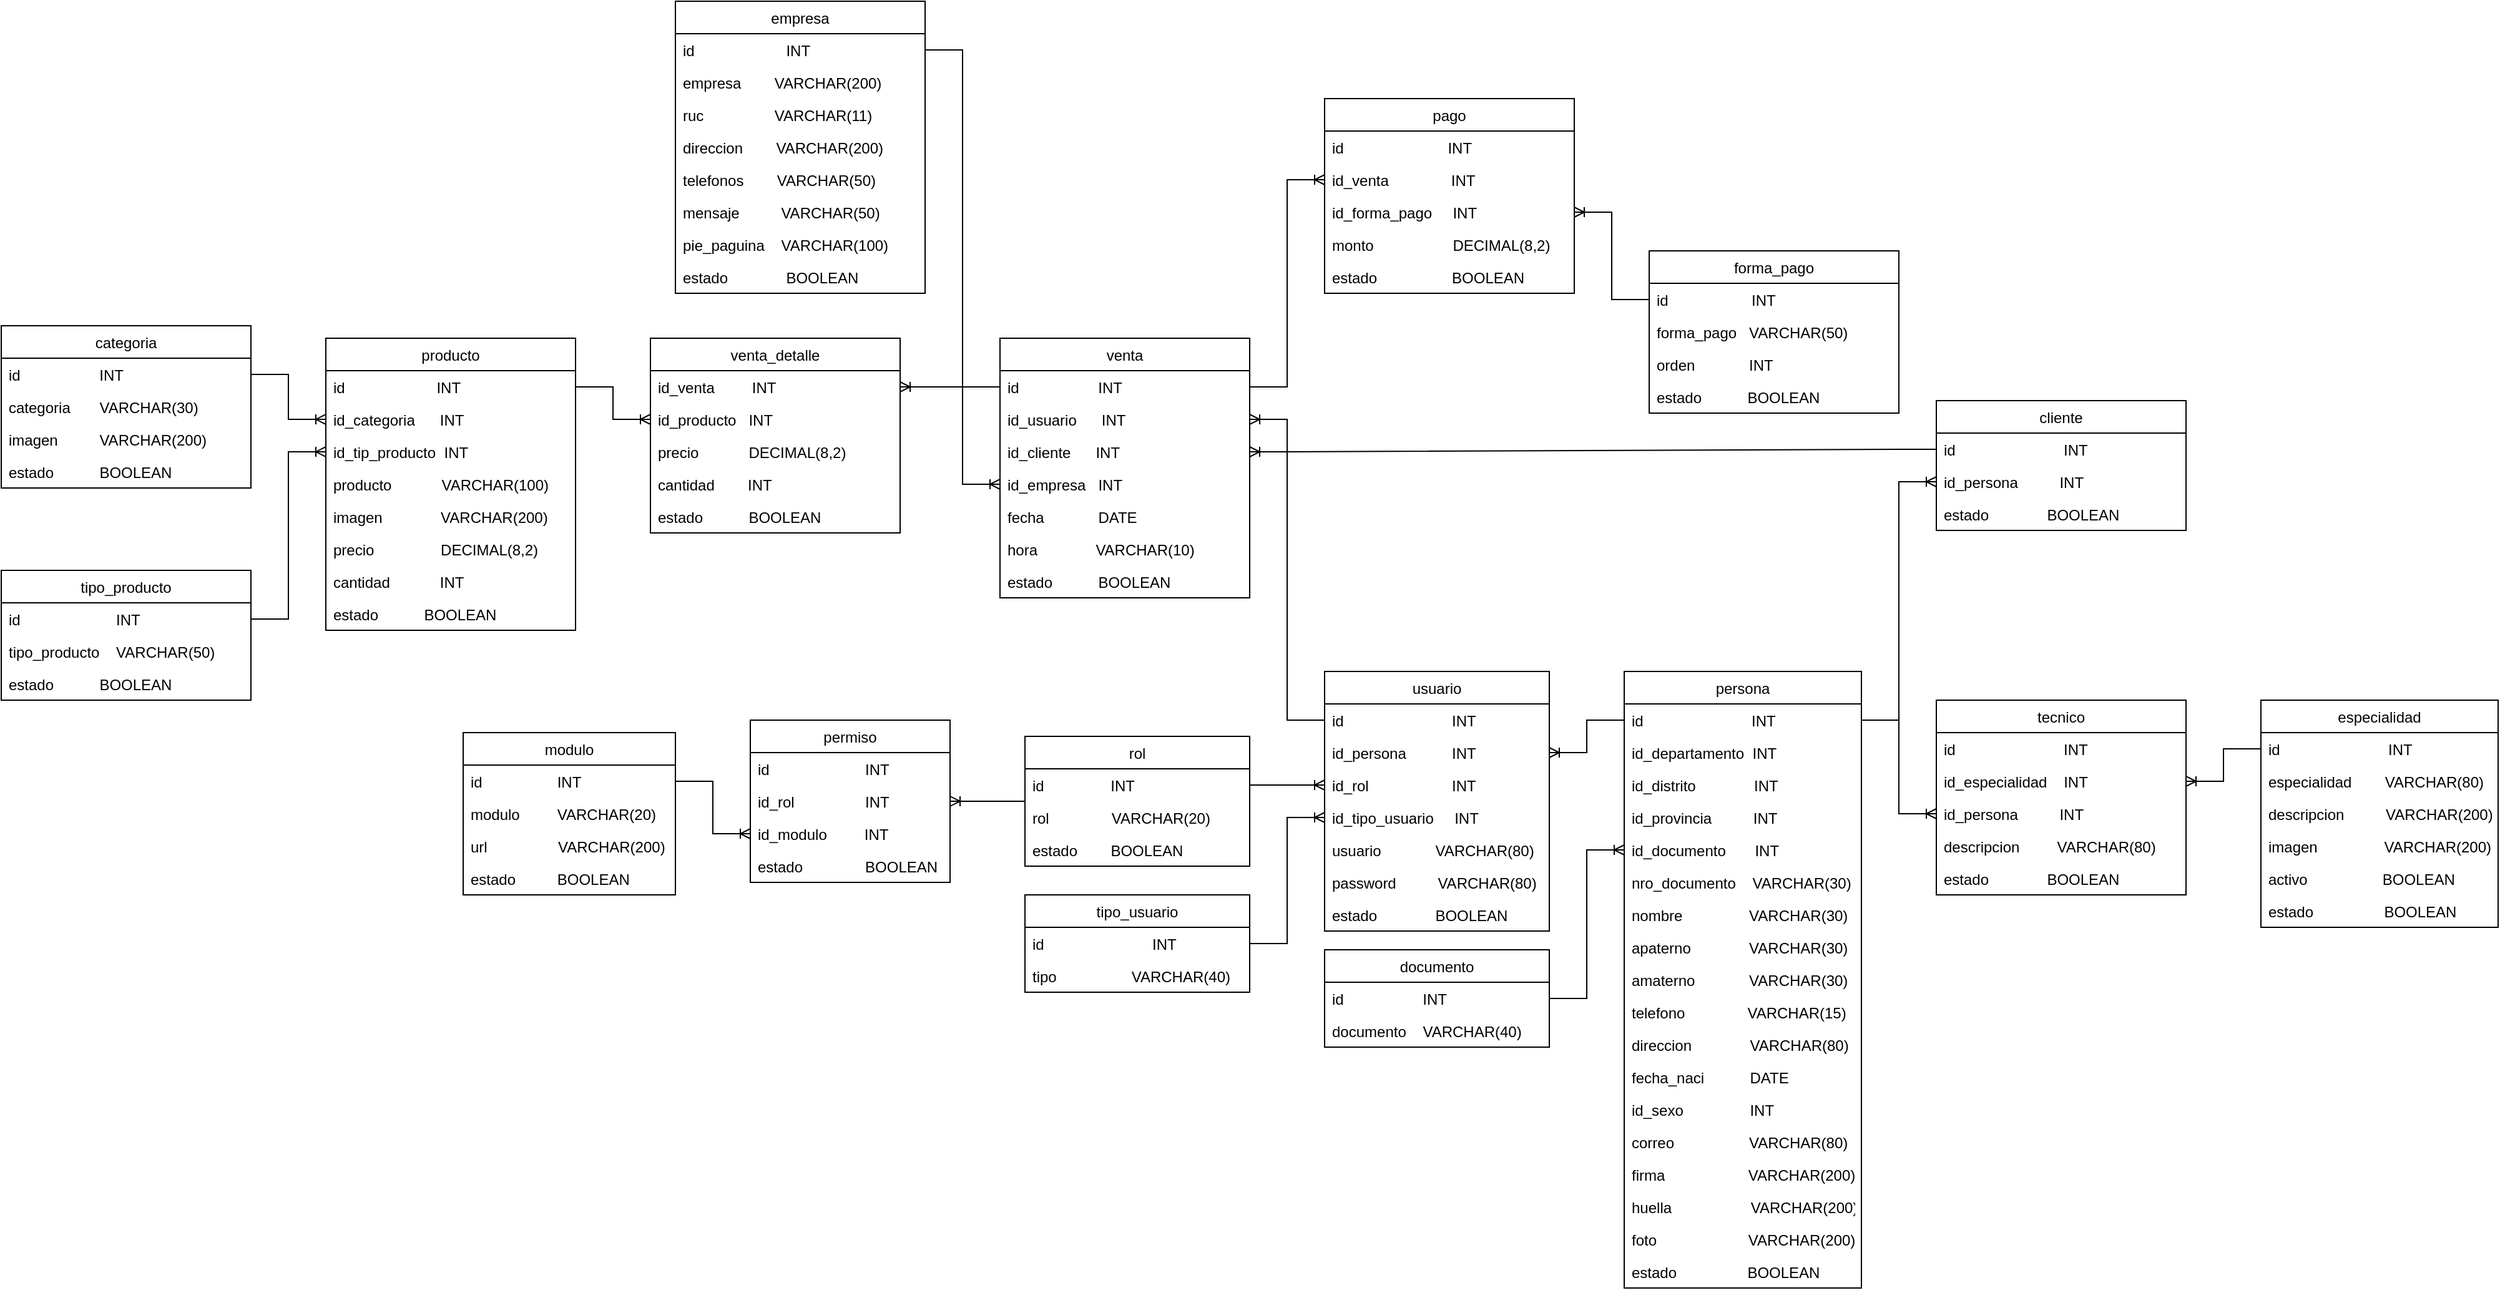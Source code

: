 <mxfile version="16.5.1" type="device"><diagram id="tAfgZl1VTTd2NNUqA6IS" name="Page-1"><mxGraphModel dx="4722" dy="5546" grid="1" gridSize="10" guides="1" tooltips="1" connect="1" arrows="1" fold="1" page="1" pageScale="1" pageWidth="3300" pageHeight="4681" math="0" shadow="0"><root><mxCell id="0"/><mxCell id="1" parent="0"/><mxCell id="2q8Wi1KbaaMUM4jsq4PP-1" value="usuario" style="swimlane;fontStyle=0;childLayout=stackLayout;horizontal=1;startSize=26;horizontalStack=0;resizeParent=1;resizeParentMax=0;resizeLast=0;collapsible=1;marginBottom=0;" parent="1" vertex="1"><mxGeometry x="80" y="17" width="180" height="208" as="geometry"/></mxCell><mxCell id="2q8Wi1KbaaMUM4jsq4PP-2" value="id                          INT" style="text;strokeColor=none;fillColor=none;align=left;verticalAlign=top;spacingLeft=4;spacingRight=4;overflow=hidden;rotatable=0;points=[[0,0.5],[1,0.5]];portConstraint=eastwest;" parent="2q8Wi1KbaaMUM4jsq4PP-1" vertex="1"><mxGeometry y="26" width="180" height="26" as="geometry"/></mxCell><mxCell id="2q8Wi1KbaaMUM4jsq4PP-3" value="id_persona           INT   " style="text;strokeColor=none;fillColor=none;align=left;verticalAlign=top;spacingLeft=4;spacingRight=4;overflow=hidden;rotatable=0;points=[[0,0.5],[1,0.5]];portConstraint=eastwest;" parent="2q8Wi1KbaaMUM4jsq4PP-1" vertex="1"><mxGeometry y="52" width="180" height="26" as="geometry"/></mxCell><mxCell id="9PnSNAA9L99UUegfJIPW-1" value="id_rol                    INT" style="text;strokeColor=none;fillColor=none;align=left;verticalAlign=top;spacingLeft=4;spacingRight=4;overflow=hidden;rotatable=0;points=[[0,0.5],[1,0.5]];portConstraint=eastwest;" parent="2q8Wi1KbaaMUM4jsq4PP-1" vertex="1"><mxGeometry y="78" width="180" height="26" as="geometry"/></mxCell><mxCell id="rFapEhTS0BWB-Y_UEjdA-1" value="id_tipo_usuario     INT" style="text;strokeColor=none;fillColor=none;align=left;verticalAlign=top;spacingLeft=4;spacingRight=4;overflow=hidden;rotatable=0;points=[[0,0.5],[1,0.5]];portConstraint=eastwest;" parent="2q8Wi1KbaaMUM4jsq4PP-1" vertex="1"><mxGeometry y="104" width="180" height="26" as="geometry"/></mxCell><mxCell id="2q8Wi1KbaaMUM4jsq4PP-12" value="usuario             VARCHAR(80)" style="text;strokeColor=none;fillColor=none;align=left;verticalAlign=top;spacingLeft=4;spacingRight=4;overflow=hidden;rotatable=0;points=[[0,0.5],[1,0.5]];portConstraint=eastwest;" parent="2q8Wi1KbaaMUM4jsq4PP-1" vertex="1"><mxGeometry y="130" width="180" height="26" as="geometry"/></mxCell><mxCell id="2q8Wi1KbaaMUM4jsq4PP-13" value="password          VARCHAR(80)" style="text;strokeColor=none;fillColor=none;align=left;verticalAlign=top;spacingLeft=4;spacingRight=4;overflow=hidden;rotatable=0;points=[[0,0.5],[1,0.5]];portConstraint=eastwest;" parent="2q8Wi1KbaaMUM4jsq4PP-1" vertex="1"><mxGeometry y="156" width="180" height="26" as="geometry"/></mxCell><mxCell id="YBvG6GHWCpO7-7WYlOij-2" value="estado              BOOLEAN" style="text;strokeColor=none;fillColor=none;align=left;verticalAlign=top;spacingLeft=4;spacingRight=4;overflow=hidden;rotatable=0;points=[[0,0.5],[1,0.5]];portConstraint=eastwest;" parent="2q8Wi1KbaaMUM4jsq4PP-1" vertex="1"><mxGeometry y="182" width="180" height="26" as="geometry"/></mxCell><mxCell id="ddGerCZ_z-P96XryCDzr-46" style="edgeStyle=entityRelationEdgeStyle;shape=connector;rounded=0;orthogonalLoop=1;jettySize=auto;html=1;labelBackgroundColor=default;fontFamily=Helvetica;fontSize=12;fontColor=default;endArrow=ERoneToMany;strokeColor=default;" parent="1" source="2q8Wi1KbaaMUM4jsq4PP-25" target="2q8Wi1KbaaMUM4jsq4PP-173" edge="1"><mxGeometry relative="1" as="geometry"/></mxCell><mxCell id="2q8Wi1KbaaMUM4jsq4PP-25" value="rol" style="swimlane;fontStyle=0;childLayout=stackLayout;horizontal=1;startSize=26;horizontalStack=0;resizeParent=1;resizeParentMax=0;resizeLast=0;collapsible=1;marginBottom=0;" parent="1" vertex="1"><mxGeometry x="-160" y="69" width="180" height="104" as="geometry"/></mxCell><mxCell id="2q8Wi1KbaaMUM4jsq4PP-26" value="id                INT" style="text;strokeColor=none;fillColor=none;align=left;verticalAlign=top;spacingLeft=4;spacingRight=4;overflow=hidden;rotatable=0;points=[[0,0.5],[1,0.5]];portConstraint=eastwest;" parent="2q8Wi1KbaaMUM4jsq4PP-25" vertex="1"><mxGeometry y="26" width="180" height="26" as="geometry"/></mxCell><mxCell id="2q8Wi1KbaaMUM4jsq4PP-27" value="rol               VARCHAR(20)" style="text;strokeColor=none;fillColor=none;align=left;verticalAlign=top;spacingLeft=4;spacingRight=4;overflow=hidden;rotatable=0;points=[[0,0.5],[1,0.5]];portConstraint=eastwest;" parent="2q8Wi1KbaaMUM4jsq4PP-25" vertex="1"><mxGeometry y="52" width="180" height="26" as="geometry"/></mxCell><mxCell id="2q8Wi1KbaaMUM4jsq4PP-31" value="estado        BOOLEAN" style="text;strokeColor=none;fillColor=none;align=left;verticalAlign=top;spacingLeft=4;spacingRight=4;overflow=hidden;rotatable=0;points=[[0,0.5],[1,0.5]];portConstraint=eastwest;" parent="2q8Wi1KbaaMUM4jsq4PP-25" vertex="1"><mxGeometry y="78" width="180" height="26" as="geometry"/></mxCell><mxCell id="2q8Wi1KbaaMUM4jsq4PP-39" value="modulo" style="swimlane;fontStyle=0;childLayout=stackLayout;horizontal=1;startSize=26;horizontalStack=0;resizeParent=1;resizeParentMax=0;resizeLast=0;collapsible=1;marginBottom=0;" parent="1" vertex="1"><mxGeometry x="-610" y="66" width="170" height="130" as="geometry"/></mxCell><mxCell id="2q8Wi1KbaaMUM4jsq4PP-40" value="id                  INT" style="text;strokeColor=none;fillColor=none;align=left;verticalAlign=top;spacingLeft=4;spacingRight=4;overflow=hidden;rotatable=0;points=[[0,0.5],[1,0.5]];portConstraint=eastwest;" parent="2q8Wi1KbaaMUM4jsq4PP-39" vertex="1"><mxGeometry y="26" width="170" height="26" as="geometry"/></mxCell><mxCell id="2q8Wi1KbaaMUM4jsq4PP-41" value="modulo         VARCHAR(20)" style="text;strokeColor=none;fillColor=none;align=left;verticalAlign=top;spacingLeft=4;spacingRight=4;overflow=hidden;rotatable=0;points=[[0,0.5],[1,0.5]];portConstraint=eastwest;" parent="2q8Wi1KbaaMUM4jsq4PP-39" vertex="1"><mxGeometry y="52" width="170" height="26" as="geometry"/></mxCell><mxCell id="rFapEhTS0BWB-Y_UEjdA-3" value="url                 VARCHAR(200)" style="text;strokeColor=none;fillColor=none;align=left;verticalAlign=top;spacingLeft=4;spacingRight=4;overflow=hidden;rotatable=0;points=[[0,0.5],[1,0.5]];portConstraint=eastwest;" parent="2q8Wi1KbaaMUM4jsq4PP-39" vertex="1"><mxGeometry y="78" width="170" height="26" as="geometry"/></mxCell><mxCell id="2q8Wi1KbaaMUM4jsq4PP-43" value="estado          BOOLEAN" style="text;strokeColor=none;fillColor=none;align=left;verticalAlign=top;spacingLeft=4;spacingRight=4;overflow=hidden;rotatable=0;points=[[0,0.5],[1,0.5]];portConstraint=eastwest;" parent="2q8Wi1KbaaMUM4jsq4PP-39" vertex="1"><mxGeometry y="104" width="170" height="26" as="geometry"/></mxCell><mxCell id="2q8Wi1KbaaMUM4jsq4PP-171" value="permiso" style="swimlane;fontStyle=0;childLayout=stackLayout;horizontal=1;startSize=26;horizontalStack=0;resizeParent=1;resizeParentMax=0;resizeLast=0;collapsible=1;marginBottom=0;" parent="1" vertex="1"><mxGeometry x="-380" y="56" width="160" height="130" as="geometry"/></mxCell><mxCell id="2q8Wi1KbaaMUM4jsq4PP-172" value="id                       INT" style="text;strokeColor=none;fillColor=none;align=left;verticalAlign=top;spacingLeft=4;spacingRight=4;overflow=hidden;rotatable=0;points=[[0,0.5],[1,0.5]];portConstraint=eastwest;" parent="2q8Wi1KbaaMUM4jsq4PP-171" vertex="1"><mxGeometry y="26" width="160" height="26" as="geometry"/></mxCell><mxCell id="2q8Wi1KbaaMUM4jsq4PP-173" value="id_rol                 INT" style="text;strokeColor=none;fillColor=none;align=left;verticalAlign=top;spacingLeft=4;spacingRight=4;overflow=hidden;rotatable=0;points=[[0,0.5],[1,0.5]];portConstraint=eastwest;" parent="2q8Wi1KbaaMUM4jsq4PP-171" vertex="1"><mxGeometry y="52" width="160" height="26" as="geometry"/></mxCell><mxCell id="2q8Wi1KbaaMUM4jsq4PP-174" value="id_modulo         INT    " style="text;strokeColor=none;fillColor=none;align=left;verticalAlign=top;spacingLeft=4;spacingRight=4;overflow=hidden;rotatable=0;points=[[0,0.5],[1,0.5]];portConstraint=eastwest;" parent="2q8Wi1KbaaMUM4jsq4PP-171" vertex="1"><mxGeometry y="78" width="160" height="26" as="geometry"/></mxCell><mxCell id="2q8Wi1KbaaMUM4jsq4PP-175" value="estado               BOOLEAN&#10; " style="text;strokeColor=none;fillColor=none;align=left;verticalAlign=top;spacingLeft=4;spacingRight=4;overflow=hidden;rotatable=0;points=[[0,0.5],[1,0.5]];portConstraint=eastwest;" parent="2q8Wi1KbaaMUM4jsq4PP-171" vertex="1"><mxGeometry y="104" width="160" height="26" as="geometry"/></mxCell><mxCell id="rFapEhTS0BWB-Y_UEjdA-4" value="tipo_usuario" style="swimlane;fontStyle=0;childLayout=stackLayout;horizontal=1;startSize=26;horizontalStack=0;resizeParent=1;resizeParentMax=0;resizeLast=0;collapsible=1;marginBottom=0;" parent="1" vertex="1"><mxGeometry x="-160" y="196" width="180" height="78" as="geometry"/></mxCell><mxCell id="rFapEhTS0BWB-Y_UEjdA-5" value="id                          INT" style="text;strokeColor=none;fillColor=none;align=left;verticalAlign=top;spacingLeft=4;spacingRight=4;overflow=hidden;rotatable=0;points=[[0,0.5],[1,0.5]];portConstraint=eastwest;" parent="rFapEhTS0BWB-Y_UEjdA-4" vertex="1"><mxGeometry y="26" width="180" height="26" as="geometry"/></mxCell><mxCell id="rFapEhTS0BWB-Y_UEjdA-9" value="tipo                  VARCHAR(40)" style="text;strokeColor=none;fillColor=none;align=left;verticalAlign=top;spacingLeft=4;spacingRight=4;overflow=hidden;rotatable=0;points=[[0,0.5],[1,0.5]];portConstraint=eastwest;" parent="rFapEhTS0BWB-Y_UEjdA-4" vertex="1"><mxGeometry y="52" width="180" height="26" as="geometry"/></mxCell><mxCell id="rFapEhTS0BWB-Y_UEjdA-15" value="persona" style="swimlane;fontStyle=0;childLayout=stackLayout;horizontal=1;startSize=26;horizontalStack=0;resizeParent=1;resizeParentMax=0;resizeLast=0;collapsible=1;marginBottom=0;" parent="1" vertex="1"><mxGeometry x="320" y="17" width="190" height="494" as="geometry"/></mxCell><mxCell id="rFapEhTS0BWB-Y_UEjdA-16" value="id                          INT" style="text;strokeColor=none;fillColor=none;align=left;verticalAlign=top;spacingLeft=4;spacingRight=4;overflow=hidden;rotatable=0;points=[[0,0.5],[1,0.5]];portConstraint=eastwest;" parent="rFapEhTS0BWB-Y_UEjdA-15" vertex="1"><mxGeometry y="26" width="190" height="26" as="geometry"/></mxCell><mxCell id="rFapEhTS0BWB-Y_UEjdA-17" value="id_departamento  INT" style="text;strokeColor=none;fillColor=none;align=left;verticalAlign=top;spacingLeft=4;spacingRight=4;overflow=hidden;rotatable=0;points=[[0,0.5],[1,0.5]];portConstraint=eastwest;" parent="rFapEhTS0BWB-Y_UEjdA-15" vertex="1"><mxGeometry y="52" width="190" height="26" as="geometry"/></mxCell><mxCell id="rFapEhTS0BWB-Y_UEjdA-18" value="id_distrito              INT" style="text;strokeColor=none;fillColor=none;align=left;verticalAlign=top;spacingLeft=4;spacingRight=4;overflow=hidden;rotatable=0;points=[[0,0.5],[1,0.5]];portConstraint=eastwest;" parent="rFapEhTS0BWB-Y_UEjdA-15" vertex="1"><mxGeometry y="78" width="190" height="26" as="geometry"/></mxCell><mxCell id="rFapEhTS0BWB-Y_UEjdA-19" value="id_provincia          INT" style="text;strokeColor=none;fillColor=none;align=left;verticalAlign=top;spacingLeft=4;spacingRight=4;overflow=hidden;rotatable=0;points=[[0,0.5],[1,0.5]];portConstraint=eastwest;" parent="rFapEhTS0BWB-Y_UEjdA-15" vertex="1"><mxGeometry y="104" width="190" height="26" as="geometry"/></mxCell><mxCell id="rFapEhTS0BWB-Y_UEjdA-24" value="id_documento       INT" style="text;strokeColor=none;fillColor=none;align=left;verticalAlign=top;spacingLeft=4;spacingRight=4;overflow=hidden;rotatable=0;points=[[0,0.5],[1,0.5]];portConstraint=eastwest;" parent="rFapEhTS0BWB-Y_UEjdA-15" vertex="1"><mxGeometry y="130" width="190" height="26" as="geometry"/></mxCell><mxCell id="rFapEhTS0BWB-Y_UEjdA-20" value="nro_documento    VARCHAR(30)" style="text;strokeColor=none;fillColor=none;align=left;verticalAlign=top;spacingLeft=4;spacingRight=4;overflow=hidden;rotatable=0;points=[[0,0.5],[1,0.5]];portConstraint=eastwest;" parent="rFapEhTS0BWB-Y_UEjdA-15" vertex="1"><mxGeometry y="156" width="190" height="26" as="geometry"/></mxCell><mxCell id="rFapEhTS0BWB-Y_UEjdA-21" value="nombre                VARCHAR(30)" style="text;strokeColor=none;fillColor=none;align=left;verticalAlign=top;spacingLeft=4;spacingRight=4;overflow=hidden;rotatable=0;points=[[0,0.5],[1,0.5]];portConstraint=eastwest;" parent="rFapEhTS0BWB-Y_UEjdA-15" vertex="1"><mxGeometry y="182" width="190" height="26" as="geometry"/></mxCell><mxCell id="rFapEhTS0BWB-Y_UEjdA-26" value="apaterno              VARCHAR(30)" style="text;strokeColor=none;fillColor=none;align=left;verticalAlign=top;spacingLeft=4;spacingRight=4;overflow=hidden;rotatable=0;points=[[0,0.5],[1,0.5]];portConstraint=eastwest;" parent="rFapEhTS0BWB-Y_UEjdA-15" vertex="1"><mxGeometry y="208" width="190" height="26" as="geometry"/></mxCell><mxCell id="rFapEhTS0BWB-Y_UEjdA-27" value="amaterno             VARCHAR(30)" style="text;strokeColor=none;fillColor=none;align=left;verticalAlign=top;spacingLeft=4;spacingRight=4;overflow=hidden;rotatable=0;points=[[0,0.5],[1,0.5]];portConstraint=eastwest;" parent="rFapEhTS0BWB-Y_UEjdA-15" vertex="1"><mxGeometry y="234" width="190" height="26" as="geometry"/></mxCell><mxCell id="rFapEhTS0BWB-Y_UEjdA-28" value="telefono               VARCHAR(15)" style="text;strokeColor=none;fillColor=none;align=left;verticalAlign=top;spacingLeft=4;spacingRight=4;overflow=hidden;rotatable=0;points=[[0,0.5],[1,0.5]];portConstraint=eastwest;" parent="rFapEhTS0BWB-Y_UEjdA-15" vertex="1"><mxGeometry y="260" width="190" height="26" as="geometry"/></mxCell><mxCell id="rFapEhTS0BWB-Y_UEjdA-29" value="direccion              VARCHAR(80)" style="text;strokeColor=none;fillColor=none;align=left;verticalAlign=top;spacingLeft=4;spacingRight=4;overflow=hidden;rotatable=0;points=[[0,0.5],[1,0.5]];portConstraint=eastwest;" parent="rFapEhTS0BWB-Y_UEjdA-15" vertex="1"><mxGeometry y="286" width="190" height="26" as="geometry"/></mxCell><mxCell id="rFapEhTS0BWB-Y_UEjdA-30" value="fecha_naci           DATE" style="text;strokeColor=none;fillColor=none;align=left;verticalAlign=top;spacingLeft=4;spacingRight=4;overflow=hidden;rotatable=0;points=[[0,0.5],[1,0.5]];portConstraint=eastwest;" parent="rFapEhTS0BWB-Y_UEjdA-15" vertex="1"><mxGeometry y="312" width="190" height="26" as="geometry"/></mxCell><mxCell id="rFapEhTS0BWB-Y_UEjdA-31" value="id_sexo                INT" style="text;strokeColor=none;fillColor=none;align=left;verticalAlign=top;spacingLeft=4;spacingRight=4;overflow=hidden;rotatable=0;points=[[0,0.5],[1,0.5]];portConstraint=eastwest;" parent="rFapEhTS0BWB-Y_UEjdA-15" vertex="1"><mxGeometry y="338" width="190" height="26" as="geometry"/></mxCell><mxCell id="rFapEhTS0BWB-Y_UEjdA-32" value="correo                  VARCHAR(80)" style="text;strokeColor=none;fillColor=none;align=left;verticalAlign=top;spacingLeft=4;spacingRight=4;overflow=hidden;rotatable=0;points=[[0,0.5],[1,0.5]];portConstraint=eastwest;" parent="rFapEhTS0BWB-Y_UEjdA-15" vertex="1"><mxGeometry y="364" width="190" height="26" as="geometry"/></mxCell><mxCell id="rFapEhTS0BWB-Y_UEjdA-33" value="firma                    VARCHAR(200)" style="text;strokeColor=none;fillColor=none;align=left;verticalAlign=top;spacingLeft=4;spacingRight=4;overflow=hidden;rotatable=0;points=[[0,0.5],[1,0.5]];portConstraint=eastwest;" parent="rFapEhTS0BWB-Y_UEjdA-15" vertex="1"><mxGeometry y="390" width="190" height="26" as="geometry"/></mxCell><mxCell id="rFapEhTS0BWB-Y_UEjdA-34" value="huella                   VARCHAR(200)" style="text;strokeColor=none;fillColor=none;align=left;verticalAlign=top;spacingLeft=4;spacingRight=4;overflow=hidden;rotatable=0;points=[[0,0.5],[1,0.5]];portConstraint=eastwest;" parent="rFapEhTS0BWB-Y_UEjdA-15" vertex="1"><mxGeometry y="416" width="190" height="26" as="geometry"/></mxCell><mxCell id="rFapEhTS0BWB-Y_UEjdA-35" value="foto                      VARCHAR(200)" style="text;strokeColor=none;fillColor=none;align=left;verticalAlign=top;spacingLeft=4;spacingRight=4;overflow=hidden;rotatable=0;points=[[0,0.5],[1,0.5]];portConstraint=eastwest;" parent="rFapEhTS0BWB-Y_UEjdA-15" vertex="1"><mxGeometry y="442" width="190" height="26" as="geometry"/></mxCell><mxCell id="rFapEhTS0BWB-Y_UEjdA-36" value="estado                 BOOLEAN" style="text;strokeColor=none;fillColor=none;align=left;verticalAlign=top;spacingLeft=4;spacingRight=4;overflow=hidden;rotatable=0;points=[[0,0.5],[1,0.5]];portConstraint=eastwest;" parent="rFapEhTS0BWB-Y_UEjdA-15" vertex="1"><mxGeometry y="468" width="190" height="26" as="geometry"/></mxCell><mxCell id="r2-n7y6bHa2EI2J4jtQO-1" value="tecnico" style="swimlane;fontStyle=0;childLayout=stackLayout;horizontal=1;startSize=26;horizontalStack=0;resizeParent=1;resizeParentMax=0;resizeLast=0;collapsible=1;marginBottom=0;" parent="1" vertex="1"><mxGeometry x="570" y="40" width="200" height="156" as="geometry"/></mxCell><mxCell id="r2-n7y6bHa2EI2J4jtQO-2" value="id                          INT" style="text;strokeColor=none;fillColor=none;align=left;verticalAlign=top;spacingLeft=4;spacingRight=4;overflow=hidden;rotatable=0;points=[[0,0.5],[1,0.5]];portConstraint=eastwest;" parent="r2-n7y6bHa2EI2J4jtQO-1" vertex="1"><mxGeometry y="26" width="200" height="26" as="geometry"/></mxCell><mxCell id="r2-n7y6bHa2EI2J4jtQO-3" value="id_especialidad    INT   " style="text;strokeColor=none;fillColor=none;align=left;verticalAlign=top;spacingLeft=4;spacingRight=4;overflow=hidden;rotatable=0;points=[[0,0.5],[1,0.5]];portConstraint=eastwest;" parent="r2-n7y6bHa2EI2J4jtQO-1" vertex="1"><mxGeometry y="52" width="200" height="26" as="geometry"/></mxCell><mxCell id="r2-n7y6bHa2EI2J4jtQO-4" value="id_persona          INT" style="text;strokeColor=none;fillColor=none;align=left;verticalAlign=top;spacingLeft=4;spacingRight=4;overflow=hidden;rotatable=0;points=[[0,0.5],[1,0.5]];portConstraint=eastwest;" parent="r2-n7y6bHa2EI2J4jtQO-1" vertex="1"><mxGeometry y="78" width="200" height="26" as="geometry"/></mxCell><mxCell id="r2-n7y6bHa2EI2J4jtQO-6" value="descripcion         VARCHAR(80)" style="text;strokeColor=none;fillColor=none;align=left;verticalAlign=top;spacingLeft=4;spacingRight=4;overflow=hidden;rotatable=0;points=[[0,0.5],[1,0.5]];portConstraint=eastwest;" parent="r2-n7y6bHa2EI2J4jtQO-1" vertex="1"><mxGeometry y="104" width="200" height="26" as="geometry"/></mxCell><mxCell id="r2-n7y6bHa2EI2J4jtQO-8" value="estado              BOOLEAN" style="text;strokeColor=none;fillColor=none;align=left;verticalAlign=top;spacingLeft=4;spacingRight=4;overflow=hidden;rotatable=0;points=[[0,0.5],[1,0.5]];portConstraint=eastwest;" parent="r2-n7y6bHa2EI2J4jtQO-1" vertex="1"><mxGeometry y="130" width="200" height="26" as="geometry"/></mxCell><mxCell id="r2-n7y6bHa2EI2J4jtQO-23" value="especialidad" style="swimlane;fontStyle=0;childLayout=stackLayout;horizontal=1;startSize=26;horizontalStack=0;resizeParent=1;resizeParentMax=0;resizeLast=0;collapsible=1;marginBottom=0;" parent="1" vertex="1"><mxGeometry x="830" y="40" width="190" height="182" as="geometry"/></mxCell><mxCell id="r2-n7y6bHa2EI2J4jtQO-24" value="id                          INT" style="text;strokeColor=none;fillColor=none;align=left;verticalAlign=top;spacingLeft=4;spacingRight=4;overflow=hidden;rotatable=0;points=[[0,0.5],[1,0.5]];portConstraint=eastwest;" parent="r2-n7y6bHa2EI2J4jtQO-23" vertex="1"><mxGeometry y="26" width="190" height="26" as="geometry"/></mxCell><mxCell id="r2-n7y6bHa2EI2J4jtQO-25" value="especialidad        VARCHAR(80)  " style="text;strokeColor=none;fillColor=none;align=left;verticalAlign=top;spacingLeft=4;spacingRight=4;overflow=hidden;rotatable=0;points=[[0,0.5],[1,0.5]];portConstraint=eastwest;" parent="r2-n7y6bHa2EI2J4jtQO-23" vertex="1"><mxGeometry y="52" width="190" height="26" as="geometry"/></mxCell><mxCell id="r2-n7y6bHa2EI2J4jtQO-26" value="descripcion          VARCHAR(200)  " style="text;strokeColor=none;fillColor=none;align=left;verticalAlign=top;spacingLeft=4;spacingRight=4;overflow=hidden;rotatable=0;points=[[0,0.5],[1,0.5]];portConstraint=eastwest;" parent="r2-n7y6bHa2EI2J4jtQO-23" vertex="1"><mxGeometry y="78" width="190" height="26" as="geometry"/></mxCell><mxCell id="r2-n7y6bHa2EI2J4jtQO-27" value="imagen                VARCHAR(200)" style="text;strokeColor=none;fillColor=none;align=left;verticalAlign=top;spacingLeft=4;spacingRight=4;overflow=hidden;rotatable=0;points=[[0,0.5],[1,0.5]];portConstraint=eastwest;" parent="r2-n7y6bHa2EI2J4jtQO-23" vertex="1"><mxGeometry y="104" width="190" height="26" as="geometry"/></mxCell><mxCell id="Weaw904_nAtEnikQOMCK-1" value="activo                  BOOLEAN" style="text;strokeColor=none;fillColor=none;align=left;verticalAlign=top;spacingLeft=4;spacingRight=4;overflow=hidden;rotatable=0;points=[[0,0.5],[1,0.5]];portConstraint=eastwest;" parent="r2-n7y6bHa2EI2J4jtQO-23" vertex="1"><mxGeometry y="130" width="190" height="26" as="geometry"/></mxCell><mxCell id="r2-n7y6bHa2EI2J4jtQO-29" value="estado                 BOOLEAN" style="text;strokeColor=none;fillColor=none;align=left;verticalAlign=top;spacingLeft=4;spacingRight=4;overflow=hidden;rotatable=0;points=[[0,0.5],[1,0.5]];portConstraint=eastwest;" parent="r2-n7y6bHa2EI2J4jtQO-23" vertex="1"><mxGeometry y="156" width="190" height="26" as="geometry"/></mxCell><mxCell id="Nkp74U-hpgtNFU27XZL3-12" value="empresa" style="swimlane;fontStyle=0;childLayout=stackLayout;horizontal=1;startSize=26;horizontalStack=0;resizeParent=1;resizeParentMax=0;resizeLast=0;collapsible=1;marginBottom=0;" parent="1" vertex="1"><mxGeometry x="-440" y="-520" width="200" height="234" as="geometry"/></mxCell><mxCell id="Nkp74U-hpgtNFU27XZL3-13" value="id                      INT" style="text;strokeColor=none;fillColor=none;align=left;verticalAlign=top;spacingLeft=4;spacingRight=4;overflow=hidden;rotatable=0;points=[[0,0.5],[1,0.5]];portConstraint=eastwest;" parent="Nkp74U-hpgtNFU27XZL3-12" vertex="1"><mxGeometry y="26" width="200" height="26" as="geometry"/></mxCell><mxCell id="Nkp74U-hpgtNFU27XZL3-27" value="empresa        VARCHAR(200)" style="text;strokeColor=none;fillColor=none;align=left;verticalAlign=top;spacingLeft=4;spacingRight=4;overflow=hidden;rotatable=0;points=[[0,0.5],[1,0.5]];portConstraint=eastwest;" parent="Nkp74U-hpgtNFU27XZL3-12" vertex="1"><mxGeometry y="52" width="200" height="26" as="geometry"/></mxCell><mxCell id="Nkp74U-hpgtNFU27XZL3-17" value="ruc                 VARCHAR(11)" style="text;strokeColor=none;fillColor=none;align=left;verticalAlign=top;spacingLeft=4;spacingRight=4;overflow=hidden;rotatable=0;points=[[0,0.5],[1,0.5]];portConstraint=eastwest;" parent="Nkp74U-hpgtNFU27XZL3-12" vertex="1"><mxGeometry y="78" width="200" height="26" as="geometry"/></mxCell><mxCell id="Nkp74U-hpgtNFU27XZL3-28" value="direccion        VARCHAR(200)" style="text;strokeColor=none;fillColor=none;align=left;verticalAlign=top;spacingLeft=4;spacingRight=4;overflow=hidden;rotatable=0;points=[[0,0.5],[1,0.5]];portConstraint=eastwest;" parent="Nkp74U-hpgtNFU27XZL3-12" vertex="1"><mxGeometry y="104" width="200" height="26" as="geometry"/></mxCell><mxCell id="Nkp74U-hpgtNFU27XZL3-29" value="telefonos        VARCHAR(50)" style="text;strokeColor=none;fillColor=none;align=left;verticalAlign=top;spacingLeft=4;spacingRight=4;overflow=hidden;rotatable=0;points=[[0,0.5],[1,0.5]];portConstraint=eastwest;" parent="Nkp74U-hpgtNFU27XZL3-12" vertex="1"><mxGeometry y="130" width="200" height="26" as="geometry"/></mxCell><mxCell id="Nkp74U-hpgtNFU27XZL3-21" value="mensaje          VARCHAR(50)" style="text;strokeColor=none;fillColor=none;align=left;verticalAlign=top;spacingLeft=4;spacingRight=4;overflow=hidden;rotatable=0;points=[[0,0.5],[1,0.5]];portConstraint=eastwest;" parent="Nkp74U-hpgtNFU27XZL3-12" vertex="1"><mxGeometry y="156" width="200" height="26" as="geometry"/></mxCell><mxCell id="sxQWCwnmWu9rl2pSgWK3-1" value="pie_paguina    VARCHAR(100)" style="text;strokeColor=none;fillColor=none;align=left;verticalAlign=top;spacingLeft=4;spacingRight=4;overflow=hidden;rotatable=0;points=[[0,0.5],[1,0.5]];portConstraint=eastwest;" parent="Nkp74U-hpgtNFU27XZL3-12" vertex="1"><mxGeometry y="182" width="200" height="26" as="geometry"/></mxCell><mxCell id="Nkp74U-hpgtNFU27XZL3-22" value="estado              BOOLEAN" style="text;strokeColor=none;fillColor=none;align=left;verticalAlign=top;spacingLeft=4;spacingRight=4;overflow=hidden;rotatable=0;points=[[0,0.5],[1,0.5]];portConstraint=eastwest;" parent="Nkp74U-hpgtNFU27XZL3-12" vertex="1"><mxGeometry y="208" width="200" height="26" as="geometry"/></mxCell><mxCell id="ddGerCZ_z-P96XryCDzr-4" value="producto" style="swimlane;fontStyle=0;childLayout=stackLayout;horizontal=1;startSize=26;horizontalStack=0;resizeParent=1;resizeParentMax=0;resizeLast=0;collapsible=1;marginBottom=0;" parent="1" vertex="1"><mxGeometry x="-720" y="-250" width="200" height="234" as="geometry"/></mxCell><mxCell id="ddGerCZ_z-P96XryCDzr-5" value="id                      INT" style="text;strokeColor=none;fillColor=none;align=left;verticalAlign=top;spacingLeft=4;spacingRight=4;overflow=hidden;rotatable=0;points=[[0,0.5],[1,0.5]];portConstraint=eastwest;" parent="ddGerCZ_z-P96XryCDzr-4" vertex="1"><mxGeometry y="26" width="200" height="26" as="geometry"/></mxCell><mxCell id="ddGerCZ_z-P96XryCDzr-9" value="id_categoria      INT" style="text;strokeColor=none;fillColor=none;align=left;verticalAlign=top;spacingLeft=4;spacingRight=4;overflow=hidden;rotatable=0;points=[[0,0.5],[1,0.5]];portConstraint=eastwest;" parent="ddGerCZ_z-P96XryCDzr-4" vertex="1"><mxGeometry y="52" width="200" height="26" as="geometry"/></mxCell><mxCell id="vrp8EdtrXQYXxgjhhiaf-7" value="id_tip_producto  INT" style="text;strokeColor=none;fillColor=none;align=left;verticalAlign=top;spacingLeft=4;spacingRight=4;overflow=hidden;rotatable=0;points=[[0,0.5],[1,0.5]];portConstraint=eastwest;" vertex="1" parent="ddGerCZ_z-P96XryCDzr-4"><mxGeometry y="78" width="200" height="26" as="geometry"/></mxCell><mxCell id="ddGerCZ_z-P96XryCDzr-10" value="producto            VARCHAR(100)" style="text;strokeColor=none;fillColor=none;align=left;verticalAlign=top;spacingLeft=4;spacingRight=4;overflow=hidden;rotatable=0;points=[[0,0.5],[1,0.5]];portConstraint=eastwest;" parent="ddGerCZ_z-P96XryCDzr-4" vertex="1"><mxGeometry y="104" width="200" height="26" as="geometry"/></mxCell><mxCell id="ddGerCZ_z-P96XryCDzr-11" value="imagen              VARCHAR(200)" style="text;strokeColor=none;fillColor=none;align=left;verticalAlign=top;spacingLeft=4;spacingRight=4;overflow=hidden;rotatable=0;points=[[0,0.5],[1,0.5]];portConstraint=eastwest;" parent="ddGerCZ_z-P96XryCDzr-4" vertex="1"><mxGeometry y="130" width="200" height="26" as="geometry"/></mxCell><mxCell id="ddGerCZ_z-P96XryCDzr-12" value="precio                DECIMAL(8,2)" style="text;strokeColor=none;fillColor=none;align=left;verticalAlign=top;spacingLeft=4;spacingRight=4;overflow=hidden;rotatable=0;points=[[0,0.5],[1,0.5]];portConstraint=eastwest;" parent="ddGerCZ_z-P96XryCDzr-4" vertex="1"><mxGeometry y="156" width="200" height="26" as="geometry"/></mxCell><mxCell id="ddGerCZ_z-P96XryCDzr-13" value="cantidad            INT" style="text;strokeColor=none;fillColor=none;align=left;verticalAlign=top;spacingLeft=4;spacingRight=4;overflow=hidden;rotatable=0;points=[[0,0.5],[1,0.5]];portConstraint=eastwest;" parent="ddGerCZ_z-P96XryCDzr-4" vertex="1"><mxGeometry y="182" width="200" height="26" as="geometry"/></mxCell><mxCell id="ddGerCZ_z-P96XryCDzr-17" value="estado           BOOLEAN" style="text;strokeColor=none;fillColor=none;align=left;verticalAlign=top;spacingLeft=4;spacingRight=4;overflow=hidden;rotatable=0;points=[[0,0.5],[1,0.5]];portConstraint=eastwest;" parent="ddGerCZ_z-P96XryCDzr-4" vertex="1"><mxGeometry y="208" width="200" height="26" as="geometry"/></mxCell><mxCell id="ddGerCZ_z-P96XryCDzr-18" value="categoria" style="swimlane;fontStyle=0;childLayout=stackLayout;horizontal=1;startSize=26;horizontalStack=0;resizeParent=1;resizeParentMax=0;resizeLast=0;collapsible=1;marginBottom=0;" parent="1" vertex="1"><mxGeometry x="-980" y="-260" width="200" height="130" as="geometry"/></mxCell><mxCell id="ddGerCZ_z-P96XryCDzr-19" value="id                   INT" style="text;strokeColor=none;fillColor=none;align=left;verticalAlign=top;spacingLeft=4;spacingRight=4;overflow=hidden;rotatable=0;points=[[0,0.5],[1,0.5]];portConstraint=eastwest;" parent="ddGerCZ_z-P96XryCDzr-18" vertex="1"><mxGeometry y="26" width="200" height="26" as="geometry"/></mxCell><mxCell id="ddGerCZ_z-P96XryCDzr-24" value="categoria       VARCHAR(30)" style="text;strokeColor=none;fillColor=none;align=left;verticalAlign=top;spacingLeft=4;spacingRight=4;overflow=hidden;rotatable=0;points=[[0,0.5],[1,0.5]];portConstraint=eastwest;" parent="ddGerCZ_z-P96XryCDzr-18" vertex="1"><mxGeometry y="52" width="200" height="26" as="geometry"/></mxCell><mxCell id="ddGerCZ_z-P96XryCDzr-25" value="imagen          VARCHAR(200)" style="text;strokeColor=none;fillColor=none;align=left;verticalAlign=top;spacingLeft=4;spacingRight=4;overflow=hidden;rotatable=0;points=[[0,0.5],[1,0.5]];portConstraint=eastwest;" parent="ddGerCZ_z-P96XryCDzr-18" vertex="1"><mxGeometry y="78" width="200" height="26" as="geometry"/></mxCell><mxCell id="ddGerCZ_z-P96XryCDzr-31" value="estado           BOOLEAN" style="text;strokeColor=none;fillColor=none;align=left;verticalAlign=top;spacingLeft=4;spacingRight=4;overflow=hidden;rotatable=0;points=[[0,0.5],[1,0.5]];portConstraint=eastwest;" parent="ddGerCZ_z-P96XryCDzr-18" vertex="1"><mxGeometry y="104" width="200" height="26" as="geometry"/></mxCell><mxCell id="ddGerCZ_z-P96XryCDzr-37" style="edgeStyle=entityRelationEdgeStyle;shape=connector;rounded=0;orthogonalLoop=1;jettySize=auto;html=1;labelBackgroundColor=default;fontFamily=Helvetica;fontSize=12;fontColor=default;endArrow=ERoneToMany;strokeColor=default;" parent="1" source="ddGerCZ_z-P96XryCDzr-19" target="ddGerCZ_z-P96XryCDzr-9" edge="1"><mxGeometry relative="1" as="geometry"/></mxCell><mxCell id="ddGerCZ_z-P96XryCDzr-38" style="edgeStyle=entityRelationEdgeStyle;shape=connector;rounded=0;orthogonalLoop=1;jettySize=auto;html=1;labelBackgroundColor=default;fontFamily=Helvetica;fontSize=12;fontColor=default;endArrow=ERoneToMany;strokeColor=default;" parent="1" source="rFapEhTS0BWB-Y_UEjdA-16" target="r2-n7y6bHa2EI2J4jtQO-4" edge="1"><mxGeometry relative="1" as="geometry"/></mxCell><mxCell id="ddGerCZ_z-P96XryCDzr-39" style="edgeStyle=entityRelationEdgeStyle;shape=connector;rounded=0;orthogonalLoop=1;jettySize=auto;html=1;labelBackgroundColor=default;fontFamily=Helvetica;fontSize=12;fontColor=default;endArrow=ERoneToMany;strokeColor=default;" parent="1" source="r2-n7y6bHa2EI2J4jtQO-24" target="r2-n7y6bHa2EI2J4jtQO-3" edge="1"><mxGeometry relative="1" as="geometry"/></mxCell><mxCell id="ddGerCZ_z-P96XryCDzr-44" style="edgeStyle=entityRelationEdgeStyle;shape=connector;rounded=0;orthogonalLoop=1;jettySize=auto;html=1;labelBackgroundColor=default;fontFamily=Helvetica;fontSize=12;fontColor=default;endArrow=ERoneToMany;strokeColor=default;" parent="1" source="rFapEhTS0BWB-Y_UEjdA-16" target="2q8Wi1KbaaMUM4jsq4PP-3" edge="1"><mxGeometry relative="1" as="geometry"/></mxCell><mxCell id="ddGerCZ_z-P96XryCDzr-45" style="edgeStyle=entityRelationEdgeStyle;shape=connector;rounded=0;orthogonalLoop=1;jettySize=auto;html=1;labelBackgroundColor=default;fontFamily=Helvetica;fontSize=12;fontColor=default;endArrow=ERoneToMany;strokeColor=default;" parent="1" source="2q8Wi1KbaaMUM4jsq4PP-26" target="9PnSNAA9L99UUegfJIPW-1" edge="1"><mxGeometry relative="1" as="geometry"/></mxCell><mxCell id="ddGerCZ_z-P96XryCDzr-47" style="edgeStyle=entityRelationEdgeStyle;shape=connector;rounded=0;orthogonalLoop=1;jettySize=auto;html=1;labelBackgroundColor=default;fontFamily=Helvetica;fontSize=12;fontColor=default;endArrow=ERoneToMany;strokeColor=default;" parent="1" source="2q8Wi1KbaaMUM4jsq4PP-40" target="2q8Wi1KbaaMUM4jsq4PP-174" edge="1"><mxGeometry relative="1" as="geometry"/></mxCell><mxCell id="ddGerCZ_z-P96XryCDzr-48" style="edgeStyle=entityRelationEdgeStyle;shape=connector;rounded=0;orthogonalLoop=1;jettySize=auto;html=1;labelBackgroundColor=default;fontFamily=Helvetica;fontSize=12;fontColor=default;endArrow=ERoneToMany;strokeColor=default;" parent="1" source="rFapEhTS0BWB-Y_UEjdA-5" target="rFapEhTS0BWB-Y_UEjdA-1" edge="1"><mxGeometry relative="1" as="geometry"/></mxCell><mxCell id="ddGerCZ_z-P96XryCDzr-63" value="documento" style="swimlane;fontStyle=0;childLayout=stackLayout;horizontal=1;startSize=26;horizontalStack=0;resizeParent=1;resizeParentMax=0;resizeLast=0;collapsible=1;marginBottom=0;" parent="1" vertex="1"><mxGeometry x="80" y="240" width="180" height="78" as="geometry"/></mxCell><mxCell id="ddGerCZ_z-P96XryCDzr-64" value="id                   INT" style="text;strokeColor=none;fillColor=none;align=left;verticalAlign=top;spacingLeft=4;spacingRight=4;overflow=hidden;rotatable=0;points=[[0,0.5],[1,0.5]];portConstraint=eastwest;" parent="ddGerCZ_z-P96XryCDzr-63" vertex="1"><mxGeometry y="26" width="180" height="26" as="geometry"/></mxCell><mxCell id="ddGerCZ_z-P96XryCDzr-65" value="documento    VARCHAR(40)" style="text;strokeColor=none;fillColor=none;align=left;verticalAlign=top;spacingLeft=4;spacingRight=4;overflow=hidden;rotatable=0;points=[[0,0.5],[1,0.5]];portConstraint=eastwest;" parent="ddGerCZ_z-P96XryCDzr-63" vertex="1"><mxGeometry y="52" width="180" height="26" as="geometry"/></mxCell><mxCell id="ddGerCZ_z-P96XryCDzr-66" style="edgeStyle=entityRelationEdgeStyle;shape=connector;rounded=0;orthogonalLoop=1;jettySize=auto;html=1;labelBackgroundColor=default;fontFamily=Helvetica;fontSize=12;fontColor=default;endArrow=ERoneToMany;strokeColor=default;" parent="1" source="ddGerCZ_z-P96XryCDzr-64" target="rFapEhTS0BWB-Y_UEjdA-24" edge="1"><mxGeometry relative="1" as="geometry"/></mxCell><mxCell id="ddGerCZ_z-P96XryCDzr-67" value="venta" style="swimlane;fontStyle=0;childLayout=stackLayout;horizontal=1;startSize=26;horizontalStack=0;resizeParent=1;resizeParentMax=0;resizeLast=0;collapsible=1;marginBottom=0;" parent="1" vertex="1"><mxGeometry x="-180" y="-250" width="200" height="208" as="geometry"/></mxCell><mxCell id="ddGerCZ_z-P96XryCDzr-68" value="id                   INT" style="text;strokeColor=none;fillColor=none;align=left;verticalAlign=top;spacingLeft=4;spacingRight=4;overflow=hidden;rotatable=0;points=[[0,0.5],[1,0.5]];portConstraint=eastwest;" parent="ddGerCZ_z-P96XryCDzr-67" vertex="1"><mxGeometry y="26" width="200" height="26" as="geometry"/></mxCell><mxCell id="ddGerCZ_z-P96XryCDzr-69" value="id_usuario      INT" style="text;strokeColor=none;fillColor=none;align=left;verticalAlign=top;spacingLeft=4;spacingRight=4;overflow=hidden;rotatable=0;points=[[0,0.5],[1,0.5]];portConstraint=eastwest;" parent="ddGerCZ_z-P96XryCDzr-67" vertex="1"><mxGeometry y="52" width="200" height="26" as="geometry"/></mxCell><mxCell id="sxQWCwnmWu9rl2pSgWK3-2" value="id_cliente      INT" style="text;strokeColor=none;fillColor=none;align=left;verticalAlign=top;spacingLeft=4;spacingRight=4;overflow=hidden;rotatable=0;points=[[0,0.5],[1,0.5]];portConstraint=eastwest;" parent="ddGerCZ_z-P96XryCDzr-67" vertex="1"><mxGeometry y="78" width="200" height="26" as="geometry"/></mxCell><mxCell id="K9GUhqDS8iLh3Pth3y0a-1" value="id_empresa   INT" style="text;strokeColor=none;fillColor=none;align=left;verticalAlign=top;spacingLeft=4;spacingRight=4;overflow=hidden;rotatable=0;points=[[0,0.5],[1,0.5]];portConstraint=eastwest;" parent="ddGerCZ_z-P96XryCDzr-67" vertex="1"><mxGeometry y="104" width="200" height="26" as="geometry"/></mxCell><mxCell id="ddGerCZ_z-P96XryCDzr-70" value="fecha             DATE" style="text;strokeColor=none;fillColor=none;align=left;verticalAlign=top;spacingLeft=4;spacingRight=4;overflow=hidden;rotatable=0;points=[[0,0.5],[1,0.5]];portConstraint=eastwest;" parent="ddGerCZ_z-P96XryCDzr-67" vertex="1"><mxGeometry y="130" width="200" height="26" as="geometry"/></mxCell><mxCell id="ddGerCZ_z-P96XryCDzr-71" value="hora              VARCHAR(10)" style="text;strokeColor=none;fillColor=none;align=left;verticalAlign=top;spacingLeft=4;spacingRight=4;overflow=hidden;rotatable=0;points=[[0,0.5],[1,0.5]];portConstraint=eastwest;" parent="ddGerCZ_z-P96XryCDzr-67" vertex="1"><mxGeometry y="156" width="200" height="26" as="geometry"/></mxCell><mxCell id="ddGerCZ_z-P96XryCDzr-75" value="estado           BOOLEAN" style="text;strokeColor=none;fillColor=none;align=left;verticalAlign=top;spacingLeft=4;spacingRight=4;overflow=hidden;rotatable=0;points=[[0,0.5],[1,0.5]];portConstraint=eastwest;" parent="ddGerCZ_z-P96XryCDzr-67" vertex="1"><mxGeometry y="182" width="200" height="26" as="geometry"/></mxCell><mxCell id="ddGerCZ_z-P96XryCDzr-76" value="cliente" style="swimlane;fontStyle=0;childLayout=stackLayout;horizontal=1;startSize=26;horizontalStack=0;resizeParent=1;resizeParentMax=0;resizeLast=0;collapsible=1;marginBottom=0;" parent="1" vertex="1"><mxGeometry x="570" y="-200" width="200" height="104" as="geometry"/></mxCell><mxCell id="ddGerCZ_z-P96XryCDzr-77" value="id                          INT" style="text;strokeColor=none;fillColor=none;align=left;verticalAlign=top;spacingLeft=4;spacingRight=4;overflow=hidden;rotatable=0;points=[[0,0.5],[1,0.5]];portConstraint=eastwest;" parent="ddGerCZ_z-P96XryCDzr-76" vertex="1"><mxGeometry y="26" width="200" height="26" as="geometry"/></mxCell><mxCell id="ddGerCZ_z-P96XryCDzr-79" value="id_persona          INT" style="text;strokeColor=none;fillColor=none;align=left;verticalAlign=top;spacingLeft=4;spacingRight=4;overflow=hidden;rotatable=0;points=[[0,0.5],[1,0.5]];portConstraint=eastwest;" parent="ddGerCZ_z-P96XryCDzr-76" vertex="1"><mxGeometry y="52" width="200" height="26" as="geometry"/></mxCell><mxCell id="ddGerCZ_z-P96XryCDzr-81" value="estado              BOOLEAN" style="text;strokeColor=none;fillColor=none;align=left;verticalAlign=top;spacingLeft=4;spacingRight=4;overflow=hidden;rotatable=0;points=[[0,0.5],[1,0.5]];portConstraint=eastwest;" parent="ddGerCZ_z-P96XryCDzr-76" vertex="1"><mxGeometry y="78" width="200" height="26" as="geometry"/></mxCell><mxCell id="ddGerCZ_z-P96XryCDzr-84" value="venta_detalle" style="swimlane;fontStyle=0;childLayout=stackLayout;horizontal=1;startSize=26;horizontalStack=0;resizeParent=1;resizeParentMax=0;resizeLast=0;collapsible=1;marginBottom=0;" parent="1" vertex="1"><mxGeometry x="-460" y="-250" width="200" height="156" as="geometry"/></mxCell><mxCell id="ddGerCZ_z-P96XryCDzr-85" value="id_venta         INT" style="text;strokeColor=none;fillColor=none;align=left;verticalAlign=top;spacingLeft=4;spacingRight=4;overflow=hidden;rotatable=0;points=[[0,0.5],[1,0.5]];portConstraint=eastwest;" parent="ddGerCZ_z-P96XryCDzr-84" vertex="1"><mxGeometry y="26" width="200" height="26" as="geometry"/></mxCell><mxCell id="ddGerCZ_z-P96XryCDzr-86" value="id_producto   INT" style="text;strokeColor=none;fillColor=none;align=left;verticalAlign=top;spacingLeft=4;spacingRight=4;overflow=hidden;rotatable=0;points=[[0,0.5],[1,0.5]];portConstraint=eastwest;" parent="ddGerCZ_z-P96XryCDzr-84" vertex="1"><mxGeometry y="52" width="200" height="26" as="geometry"/></mxCell><mxCell id="ddGerCZ_z-P96XryCDzr-87" value="precio            DECIMAL(8,2)" style="text;strokeColor=none;fillColor=none;align=left;verticalAlign=top;spacingLeft=4;spacingRight=4;overflow=hidden;rotatable=0;points=[[0,0.5],[1,0.5]];portConstraint=eastwest;" parent="ddGerCZ_z-P96XryCDzr-84" vertex="1"><mxGeometry y="78" width="200" height="26" as="geometry"/></mxCell><mxCell id="ddGerCZ_z-P96XryCDzr-88" value="cantidad        INT" style="text;strokeColor=none;fillColor=none;align=left;verticalAlign=top;spacingLeft=4;spacingRight=4;overflow=hidden;rotatable=0;points=[[0,0.5],[1,0.5]];portConstraint=eastwest;" parent="ddGerCZ_z-P96XryCDzr-84" vertex="1"><mxGeometry y="104" width="200" height="26" as="geometry"/></mxCell><mxCell id="ddGerCZ_z-P96XryCDzr-89" value="estado           BOOLEAN" style="text;strokeColor=none;fillColor=none;align=left;verticalAlign=top;spacingLeft=4;spacingRight=4;overflow=hidden;rotatable=0;points=[[0,0.5],[1,0.5]];portConstraint=eastwest;" parent="ddGerCZ_z-P96XryCDzr-84" vertex="1"><mxGeometry y="130" width="200" height="26" as="geometry"/></mxCell><mxCell id="ddGerCZ_z-P96XryCDzr-90" style="edgeStyle=entityRelationEdgeStyle;shape=connector;rounded=0;orthogonalLoop=1;jettySize=auto;html=1;labelBackgroundColor=default;fontFamily=Helvetica;fontSize=12;fontColor=default;endArrow=ERoneToMany;strokeColor=default;" parent="1" source="ddGerCZ_z-P96XryCDzr-68" target="ddGerCZ_z-P96XryCDzr-85" edge="1"><mxGeometry relative="1" as="geometry"/></mxCell><mxCell id="ddGerCZ_z-P96XryCDzr-91" style="edgeStyle=entityRelationEdgeStyle;shape=connector;rounded=0;orthogonalLoop=1;jettySize=auto;html=1;labelBackgroundColor=default;fontFamily=Helvetica;fontSize=12;fontColor=default;endArrow=ERoneToMany;strokeColor=default;" parent="1" source="ddGerCZ_z-P96XryCDzr-5" target="ddGerCZ_z-P96XryCDzr-86" edge="1"><mxGeometry relative="1" as="geometry"/></mxCell><mxCell id="sxQWCwnmWu9rl2pSgWK3-4" style="edgeStyle=entityRelationEdgeStyle;shape=connector;rounded=0;orthogonalLoop=1;jettySize=auto;html=1;labelBackgroundColor=default;fontFamily=Helvetica;fontSize=12;fontColor=default;endArrow=ERoneToMany;strokeColor=default;" parent="1" source="ddGerCZ_z-P96XryCDzr-77" target="sxQWCwnmWu9rl2pSgWK3-2" edge="1"><mxGeometry relative="1" as="geometry"/></mxCell><mxCell id="sxQWCwnmWu9rl2pSgWK3-6" style="edgeStyle=entityRelationEdgeStyle;shape=connector;rounded=0;orthogonalLoop=1;jettySize=auto;html=1;labelBackgroundColor=default;fontFamily=Helvetica;fontSize=12;fontColor=default;endArrow=ERoneToMany;strokeColor=default;" parent="1" source="rFapEhTS0BWB-Y_UEjdA-16" target="ddGerCZ_z-P96XryCDzr-79" edge="1"><mxGeometry relative="1" as="geometry"/></mxCell><mxCell id="sxQWCwnmWu9rl2pSgWK3-7" style="edgeStyle=entityRelationEdgeStyle;shape=connector;rounded=0;orthogonalLoop=1;jettySize=auto;html=1;labelBackgroundColor=default;fontFamily=Helvetica;fontSize=12;fontColor=default;endArrow=ERoneToMany;strokeColor=default;" parent="1" source="2q8Wi1KbaaMUM4jsq4PP-2" target="ddGerCZ_z-P96XryCDzr-69" edge="1"><mxGeometry relative="1" as="geometry"/></mxCell><mxCell id="K9GUhqDS8iLh3Pth3y0a-3" style="edgeStyle=entityRelationEdgeStyle;shape=connector;rounded=0;orthogonalLoop=1;jettySize=auto;html=1;labelBackgroundColor=default;fontFamily=Helvetica;fontSize=12;fontColor=default;endArrow=ERoneToMany;strokeColor=default;" parent="1" source="Nkp74U-hpgtNFU27XZL3-13" target="K9GUhqDS8iLh3Pth3y0a-1" edge="1"><mxGeometry relative="1" as="geometry"/></mxCell><mxCell id="3ReZno1DbjdTrGCJ1USZ-1" value="pago" style="swimlane;fontStyle=0;childLayout=stackLayout;horizontal=1;startSize=26;horizontalStack=0;resizeParent=1;resizeParentMax=0;resizeLast=0;collapsible=1;marginBottom=0;" parent="1" vertex="1"><mxGeometry x="80" y="-442" width="200" height="156" as="geometry"/></mxCell><mxCell id="3ReZno1DbjdTrGCJ1USZ-2" value="id                         INT" style="text;strokeColor=none;fillColor=none;align=left;verticalAlign=top;spacingLeft=4;spacingRight=4;overflow=hidden;rotatable=0;points=[[0,0.5],[1,0.5]];portConstraint=eastwest;" parent="3ReZno1DbjdTrGCJ1USZ-1" vertex="1"><mxGeometry y="26" width="200" height="26" as="geometry"/></mxCell><mxCell id="3ReZno1DbjdTrGCJ1USZ-3" value="id_venta               INT" style="text;strokeColor=none;fillColor=none;align=left;verticalAlign=top;spacingLeft=4;spacingRight=4;overflow=hidden;rotatable=0;points=[[0,0.5],[1,0.5]];portConstraint=eastwest;" parent="3ReZno1DbjdTrGCJ1USZ-1" vertex="1"><mxGeometry y="52" width="200" height="26" as="geometry"/></mxCell><mxCell id="3ReZno1DbjdTrGCJ1USZ-11" value="id_forma_pago     INT" style="text;strokeColor=none;fillColor=none;align=left;verticalAlign=top;spacingLeft=4;spacingRight=4;overflow=hidden;rotatable=0;points=[[0,0.5],[1,0.5]];portConstraint=eastwest;" parent="3ReZno1DbjdTrGCJ1USZ-1" vertex="1"><mxGeometry y="78" width="200" height="26" as="geometry"/></mxCell><mxCell id="3ReZno1DbjdTrGCJ1USZ-12" value="monto                   DECIMAL(8,2)" style="text;strokeColor=none;fillColor=none;align=left;verticalAlign=top;spacingLeft=4;spacingRight=4;overflow=hidden;rotatable=0;points=[[0,0.5],[1,0.5]];portConstraint=eastwest;" parent="3ReZno1DbjdTrGCJ1USZ-1" vertex="1"><mxGeometry y="104" width="200" height="26" as="geometry"/></mxCell><mxCell id="3ReZno1DbjdTrGCJ1USZ-4" value="estado                  BOOLEAN" style="text;strokeColor=none;fillColor=none;align=left;verticalAlign=top;spacingLeft=4;spacingRight=4;overflow=hidden;rotatable=0;points=[[0,0.5],[1,0.5]];portConstraint=eastwest;" parent="3ReZno1DbjdTrGCJ1USZ-1" vertex="1"><mxGeometry y="130" width="200" height="26" as="geometry"/></mxCell><mxCell id="3ReZno1DbjdTrGCJ1USZ-5" value="forma_pago" style="swimlane;fontStyle=0;childLayout=stackLayout;horizontal=1;startSize=26;horizontalStack=0;resizeParent=1;resizeParentMax=0;resizeLast=0;collapsible=1;marginBottom=0;" parent="1" vertex="1"><mxGeometry x="340" y="-320" width="200" height="130" as="geometry"/></mxCell><mxCell id="3ReZno1DbjdTrGCJ1USZ-6" value="id                    INT" style="text;strokeColor=none;fillColor=none;align=left;verticalAlign=top;spacingLeft=4;spacingRight=4;overflow=hidden;rotatable=0;points=[[0,0.5],[1,0.5]];portConstraint=eastwest;" parent="3ReZno1DbjdTrGCJ1USZ-5" vertex="1"><mxGeometry y="26" width="200" height="26" as="geometry"/></mxCell><mxCell id="3ReZno1DbjdTrGCJ1USZ-7" value="forma_pago   VARCHAR(50)" style="text;strokeColor=none;fillColor=none;align=left;verticalAlign=top;spacingLeft=4;spacingRight=4;overflow=hidden;rotatable=0;points=[[0,0.5],[1,0.5]];portConstraint=eastwest;" parent="3ReZno1DbjdTrGCJ1USZ-5" vertex="1"><mxGeometry y="52" width="200" height="26" as="geometry"/></mxCell><mxCell id="3ReZno1DbjdTrGCJ1USZ-9" value="orden             INT" style="text;strokeColor=none;fillColor=none;align=left;verticalAlign=top;spacingLeft=4;spacingRight=4;overflow=hidden;rotatable=0;points=[[0,0.5],[1,0.5]];portConstraint=eastwest;" parent="3ReZno1DbjdTrGCJ1USZ-5" vertex="1"><mxGeometry y="78" width="200" height="26" as="geometry"/></mxCell><mxCell id="3ReZno1DbjdTrGCJ1USZ-8" value="estado           BOOLEAN" style="text;strokeColor=none;fillColor=none;align=left;verticalAlign=top;spacingLeft=4;spacingRight=4;overflow=hidden;rotatable=0;points=[[0,0.5],[1,0.5]];portConstraint=eastwest;" parent="3ReZno1DbjdTrGCJ1USZ-5" vertex="1"><mxGeometry y="104" width="200" height="26" as="geometry"/></mxCell><mxCell id="3ReZno1DbjdTrGCJ1USZ-14" style="edgeStyle=entityRelationEdgeStyle;shape=connector;rounded=0;orthogonalLoop=1;jettySize=auto;html=1;labelBackgroundColor=default;fontFamily=Helvetica;fontSize=12;fontColor=default;endArrow=ERoneToMany;strokeColor=default;" parent="1" source="ddGerCZ_z-P96XryCDzr-68" target="3ReZno1DbjdTrGCJ1USZ-3" edge="1"><mxGeometry relative="1" as="geometry"/></mxCell><mxCell id="3ReZno1DbjdTrGCJ1USZ-15" style="edgeStyle=entityRelationEdgeStyle;shape=connector;rounded=0;orthogonalLoop=1;jettySize=auto;html=1;labelBackgroundColor=default;fontFamily=Helvetica;fontSize=12;fontColor=default;endArrow=ERoneToMany;strokeColor=default;" parent="1" source="3ReZno1DbjdTrGCJ1USZ-6" target="3ReZno1DbjdTrGCJ1USZ-11" edge="1"><mxGeometry relative="1" as="geometry"/></mxCell><mxCell id="vrp8EdtrXQYXxgjhhiaf-1" value="tipo_producto" style="swimlane;fontStyle=0;childLayout=stackLayout;horizontal=1;startSize=26;horizontalStack=0;resizeParent=1;resizeParentMax=0;resizeLast=0;collapsible=1;marginBottom=0;" vertex="1" parent="1"><mxGeometry x="-980" y="-64" width="200" height="104" as="geometry"/></mxCell><mxCell id="vrp8EdtrXQYXxgjhhiaf-2" value="id                       INT" style="text;strokeColor=none;fillColor=none;align=left;verticalAlign=top;spacingLeft=4;spacingRight=4;overflow=hidden;rotatable=0;points=[[0,0.5],[1,0.5]];portConstraint=eastwest;" vertex="1" parent="vrp8EdtrXQYXxgjhhiaf-1"><mxGeometry y="26" width="200" height="26" as="geometry"/></mxCell><mxCell id="vrp8EdtrXQYXxgjhhiaf-3" value="tipo_producto    VARCHAR(50)" style="text;strokeColor=none;fillColor=none;align=left;verticalAlign=top;spacingLeft=4;spacingRight=4;overflow=hidden;rotatable=0;points=[[0,0.5],[1,0.5]];portConstraint=eastwest;" vertex="1" parent="vrp8EdtrXQYXxgjhhiaf-1"><mxGeometry y="52" width="200" height="26" as="geometry"/></mxCell><mxCell id="vrp8EdtrXQYXxgjhhiaf-5" value="estado           BOOLEAN" style="text;strokeColor=none;fillColor=none;align=left;verticalAlign=top;spacingLeft=4;spacingRight=4;overflow=hidden;rotatable=0;points=[[0,0.5],[1,0.5]];portConstraint=eastwest;" vertex="1" parent="vrp8EdtrXQYXxgjhhiaf-1"><mxGeometry y="78" width="200" height="26" as="geometry"/></mxCell><mxCell id="vrp8EdtrXQYXxgjhhiaf-9" style="edgeStyle=entityRelationEdgeStyle;shape=connector;rounded=0;orthogonalLoop=1;jettySize=auto;html=1;labelBackgroundColor=default;fontFamily=Helvetica;fontSize=12;fontColor=default;endArrow=ERoneToMany;strokeColor=default;" edge="1" parent="1" source="vrp8EdtrXQYXxgjhhiaf-2" target="vrp8EdtrXQYXxgjhhiaf-7"><mxGeometry relative="1" as="geometry"/></mxCell></root></mxGraphModel></diagram></mxfile>